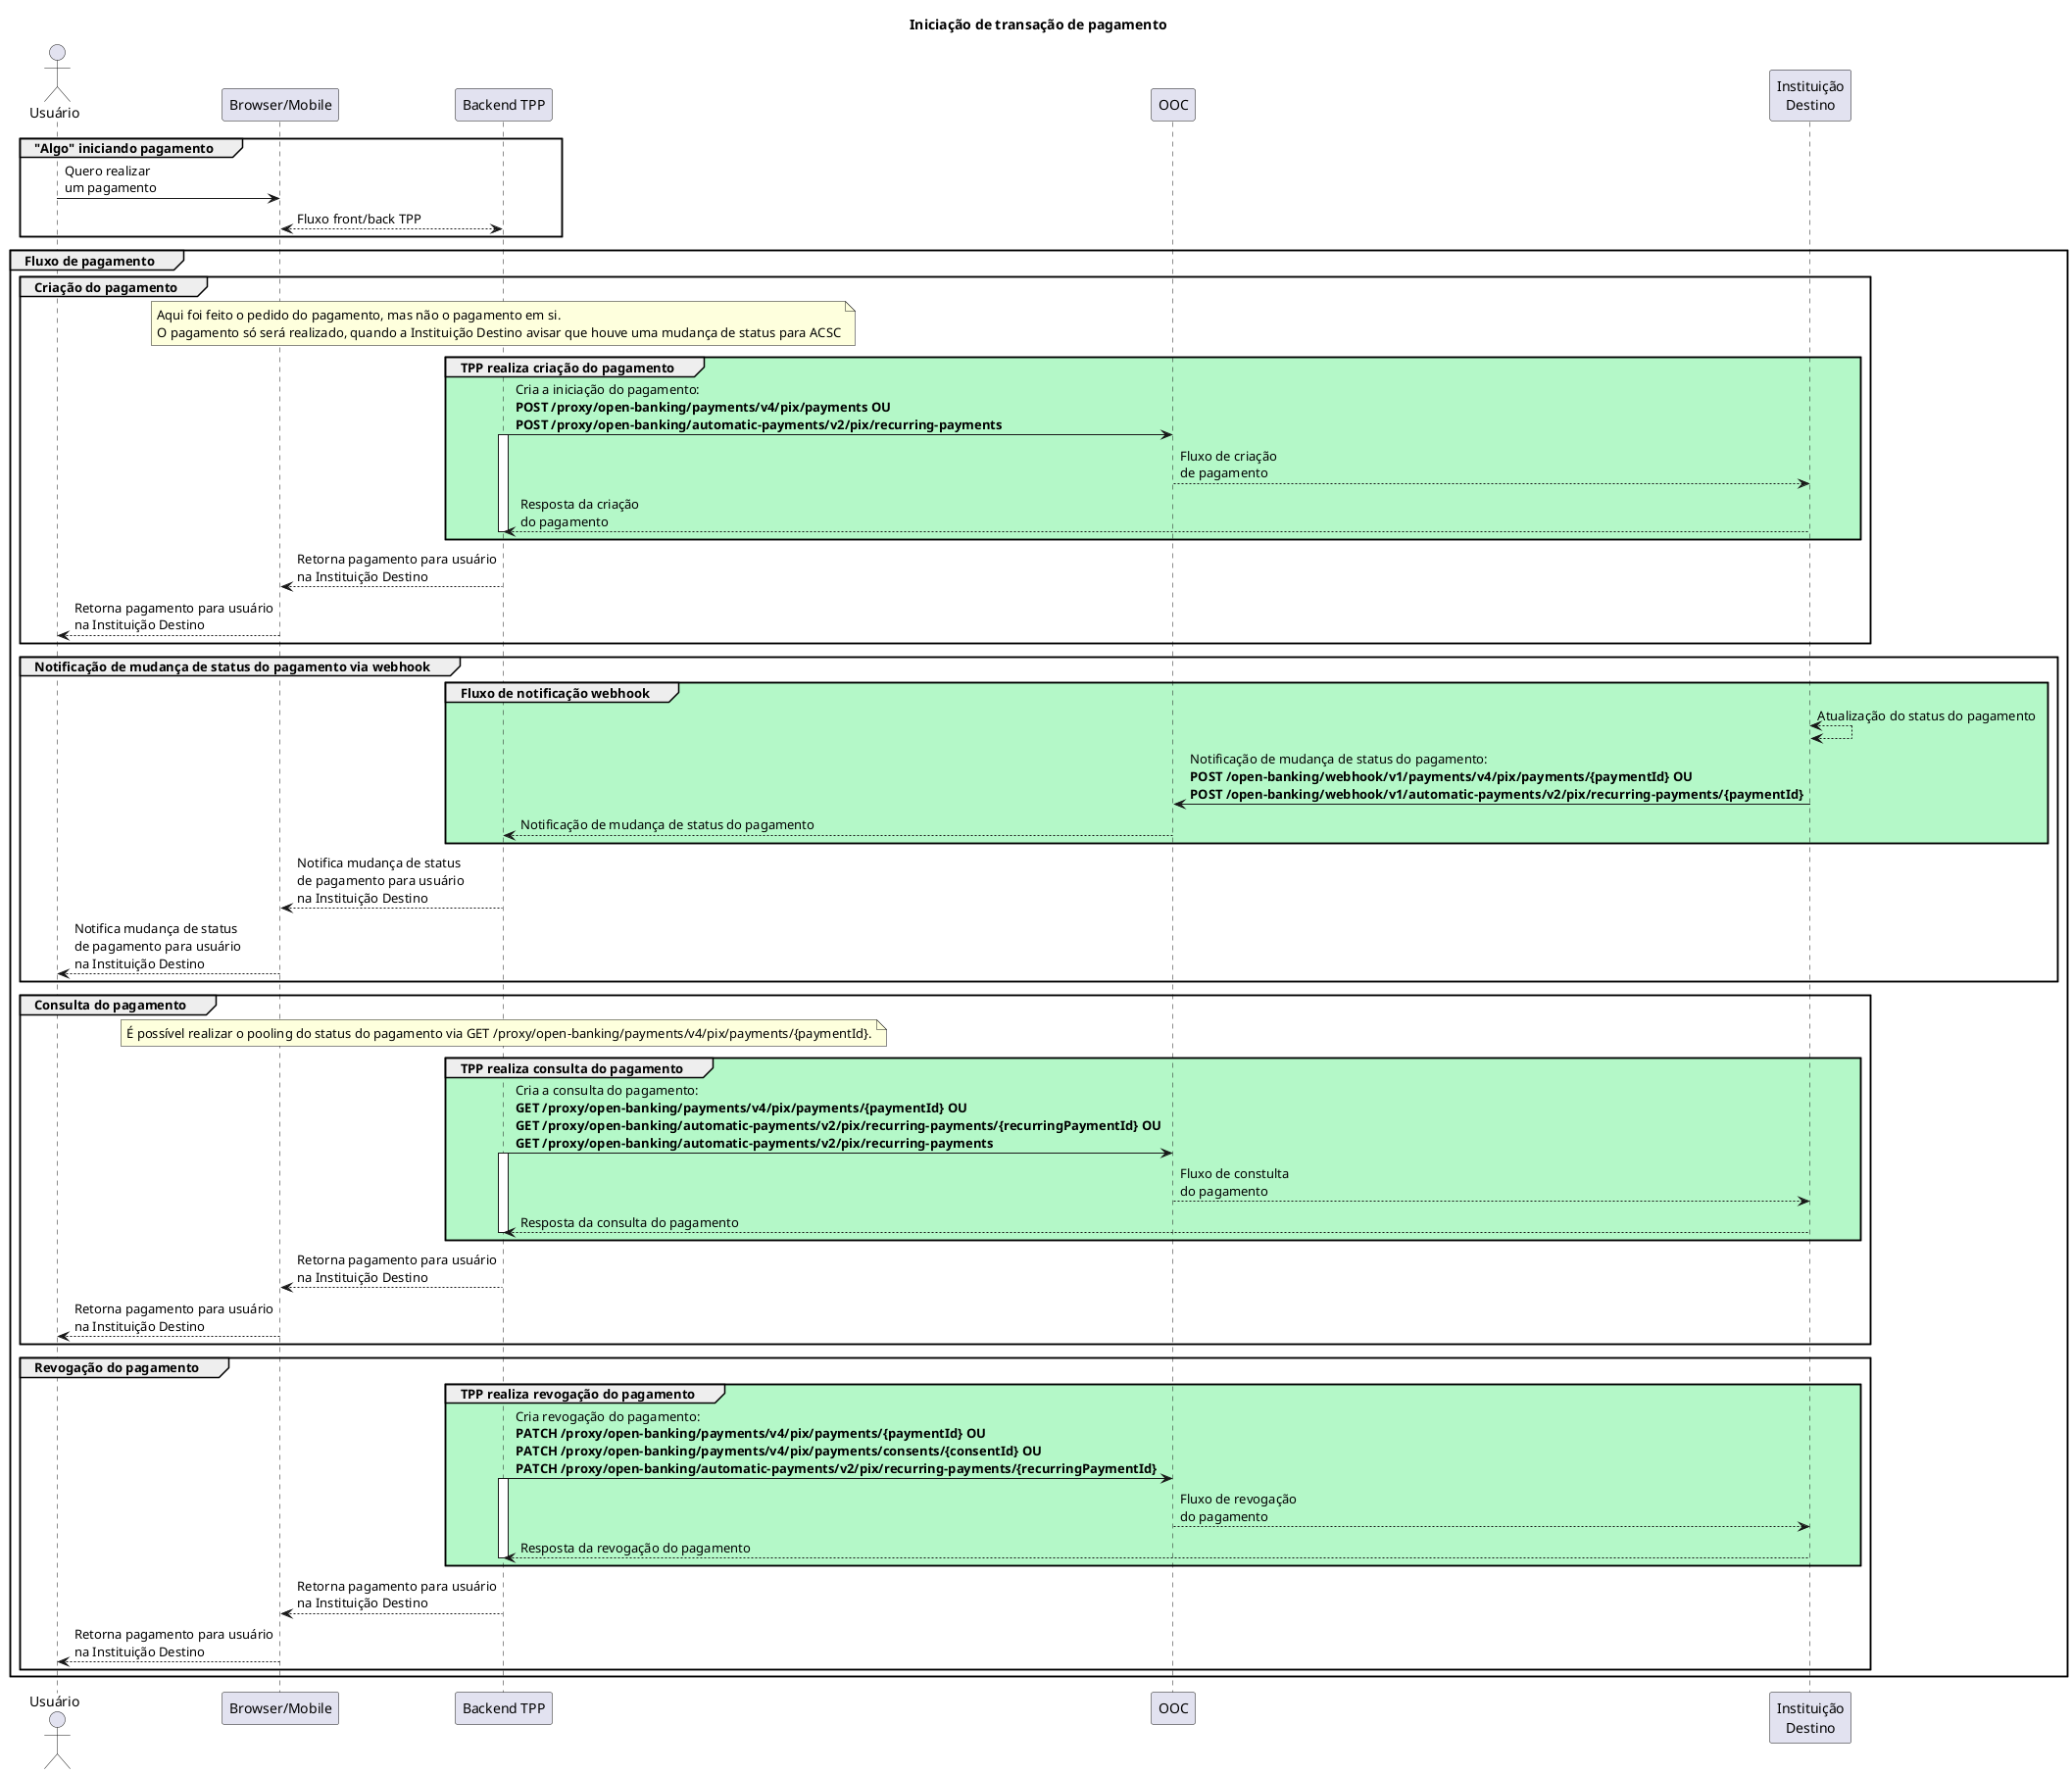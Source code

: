 @startuml payment-sequence

title Iniciação de transação de pagamento

actor "Usuário" as cliente
participant "Browser/Mobile" as app
participant "Backend TPP" as tpp
participant "OOC" as ooc
participant "Instituição\nDestino" as inst

group "Algo" iniciando pagamento

cliente->app:Quero realizar\num pagamento
app<-->tpp:Fluxo front/back TPP

end

group Fluxo de pagamento

group Criação do pagamento

note over tpp: Aqui foi feito o pedido do pagamento, mas não o pagamento em si. \nO pagamento só será realizado, quando a Instituição Destino avisar que houve uma mudança de status para ACSC

group #B4F8C8 TPP realiza criação do pagamento

tpp->ooc:Cria a iniciação do pagamento:\n**POST /proxy/open-banking/payments/v4/pix/payments** **OU**\n**POST /proxy/open-banking/automatic-payments/v2/pix/recurring-payments**

activate tpp

ooc-->inst:Fluxo de criação\nde pagamento
tpp<--inst:Resposta da criação\ndo pagamento


deactivate tpp

end

tpp-->app:Retorna pagamento para usuário\nna Instituição Destino

app-->cliente:Retorna pagamento para usuário\nna Instituição Destino

end

group Notificação de mudança de status do pagamento via webhook

group #B4F8C8 Fluxo de notificação webhook

inst<-->inst: Atualização do status do pagamento

inst->ooc: Notificação de mudança de status do pagamento:\n**POST /open-banking/webhook/v1/payments/v4/pix/payments/{paymentId}** **OU**\n**POST /open-banking/webhook/v1/automatic-payments/v2/pix/recurring-payments/{paymentId}**

ooc-->tpp:Notificação de mudança de status do pagamento

end

tpp-->app: Notifica mudança de status\nde pagamento para usuário\nna Instituição Destino

app-->cliente: Notifica mudança de status\nde pagamento para usuário\nna Instituição Destino

end

group Consulta do pagamento 

note over tpp: É possível realizar o pooling do status do pagamento via GET /proxy/open-banking/payments/v4/pix/payments/{paymentId}.

group #B4F8C8 TPP realiza consulta do pagamento

tpp->ooc: Cria a consulta do pagamento:\n**GET /proxy/open-banking/payments/v4/pix/payments/{paymentId}** **OU**\n**GET /proxy/open-banking/automatic-payments/v2/pix/recurring-payments/{recurringPaymentId}** **OU**\n**GET /proxy/open-banking/automatic-payments/v2/pix/recurring-payments**

activate tpp

ooc-->inst: Fluxo de constulta\ndo pagamento
tpp<--inst: Resposta da consulta do pagamento

deactivate tpp

end

app<--tpp:Retorna pagamento para usuário\nna Instituição Destino
cliente<--app:Retorna pagamento para usuário\nna Instituição Destino

end

group Revogação do pagamento

group #B4F8C8 TPP realiza revogação do pagamento

tpp->ooc: Cria revogação do pagamento:\n**PATCH /proxy/open-banking/payments/v4/pix/payments/{paymentId}** **OU**\n**PATCH /proxy/open-banking/payments/v4/pix/payments/consents/{consentId}** **OU**\n**PATCH /proxy/open-banking/automatic-payments/v2/pix/recurring-payments/{recurringPaymentId}**

activate tpp

ooc-->inst: Fluxo de revogação\ndo pagamento
tpp<--inst: Resposta da revogação do pagamento

deactivate tpp

end

app<--tpp:Retorna pagamento para usuário\nna Instituição Destino
cliente<--app:Retorna pagamento para usuário\nna Instituição Destino

end
end

@enduml